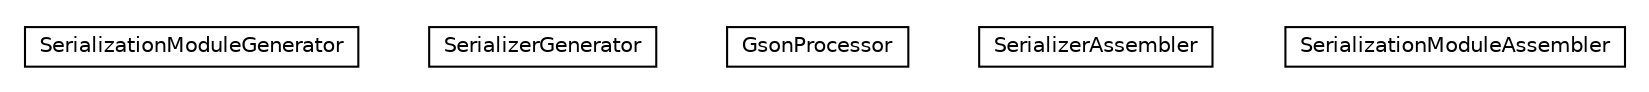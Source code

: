 #!/usr/local/bin/dot
#
# Class diagram 
# Generated by UMLGraph version R5_6-24-gf6e263 (http://www.umlgraph.org/)
#

digraph G {
	edge [fontname="Helvetica",fontsize=10,labelfontname="Helvetica",labelfontsize=10];
	node [fontname="Helvetica",fontsize=10,shape=plaintext];
	nodesep=0.25;
	ranksep=0.5;
	// io.reinert.requestor.gson.rebind.SerializationModuleGenerator
	c9569 [label=<<table title="io.reinert.requestor.gson.rebind.SerializationModuleGenerator" border="0" cellborder="1" cellspacing="0" cellpadding="2" port="p" href="./SerializationModuleGenerator.html">
		<tr><td><table border="0" cellspacing="0" cellpadding="1">
<tr><td align="center" balign="center"> SerializationModuleGenerator </td></tr>
		</table></td></tr>
		</table>>, URL="./SerializationModuleGenerator.html", fontname="Helvetica", fontcolor="black", fontsize=10.0];
	// io.reinert.requestor.gson.rebind.SerializerGenerator
	c9570 [label=<<table title="io.reinert.requestor.gson.rebind.SerializerGenerator" border="0" cellborder="1" cellspacing="0" cellpadding="2" port="p" href="./SerializerGenerator.html">
		<tr><td><table border="0" cellspacing="0" cellpadding="1">
<tr><td align="center" balign="center"> SerializerGenerator </td></tr>
		</table></td></tr>
		</table>>, URL="./SerializerGenerator.html", fontname="Helvetica", fontcolor="black", fontsize=10.0];
	// io.reinert.requestor.gson.rebind.GsonProcessor
	c9571 [label=<<table title="io.reinert.requestor.gson.rebind.GsonProcessor" border="0" cellborder="1" cellspacing="0" cellpadding="2" port="p" href="./GsonProcessor.html">
		<tr><td><table border="0" cellspacing="0" cellpadding="1">
<tr><td align="center" balign="center"> GsonProcessor </td></tr>
		</table></td></tr>
		</table>>, URL="./GsonProcessor.html", fontname="Helvetica", fontcolor="black", fontsize=10.0];
	// io.reinert.requestor.gson.rebind.SerializerAssembler
	c9572 [label=<<table title="io.reinert.requestor.gson.rebind.SerializerAssembler" border="0" cellborder="1" cellspacing="0" cellpadding="2" port="p" href="./SerializerAssembler.html">
		<tr><td><table border="0" cellspacing="0" cellpadding="1">
<tr><td align="center" balign="center"> SerializerAssembler </td></tr>
		</table></td></tr>
		</table>>, URL="./SerializerAssembler.html", fontname="Helvetica", fontcolor="black", fontsize=10.0];
	// io.reinert.requestor.gson.rebind.SerializationModuleAssembler
	c9573 [label=<<table title="io.reinert.requestor.gson.rebind.SerializationModuleAssembler" border="0" cellborder="1" cellspacing="0" cellpadding="2" port="p" href="./SerializationModuleAssembler.html">
		<tr><td><table border="0" cellspacing="0" cellpadding="1">
<tr><td align="center" balign="center"> SerializationModuleAssembler </td></tr>
		</table></td></tr>
		</table>>, URL="./SerializationModuleAssembler.html", fontname="Helvetica", fontcolor="black", fontsize=10.0];
}


